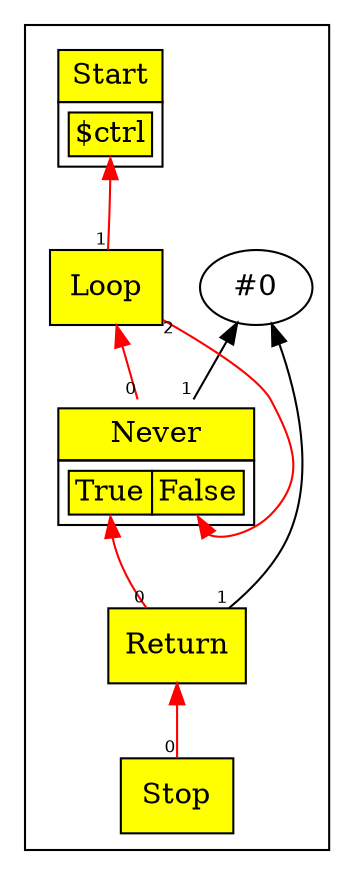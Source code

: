 digraph chapter11 {
/*
while (1) {}
return 0;

*/
	rankdir=BT;
	concentrate="true";
	compound="true";
	subgraph cluster_Nodes {
		Never18 [ shape=plaintext label=<
			<TABLE BORDER="0" CELLBORDER="1" CELLSPACING="0" CELLPADDING="4">
			<TR><TD BGCOLOR="yellow">Never</TD></TR>
			<TR><TD>
				<TABLE BORDER="0" CELLBORDER="1" CELLSPACING="0">
				<TR><TD PORT="p0" BGCOLOR="yellow">True</TD><TD PORT="p1" BGCOLOR="yellow">False</TD></TR>
				</TABLE>
			</TD></TR>
			</TABLE>>
		];
		Start2 [ shape=plaintext label=<
			<TABLE BORDER="0" CELLBORDER="1" CELLSPACING="0" CELLPADDING="4">
			<TR><TD BGCOLOR="yellow">Start</TD></TR>
			<TR><TD>
				<TABLE BORDER="0" CELLBORDER="1" CELLSPACING="0">
				<TR><TD PORT="p0" BGCOLOR="yellow">$ctrl</TD></TR>
				</TABLE>
			</TD></TR>
			</TABLE>>
		];
		Stop3 [ shape=box style=filled fillcolor=yellow label="Stop" ];
		Con_4 [ label="#0" ];
		Return21 [ shape=box style=filled fillcolor=yellow label="Return" ];
		Loop8 [ shape=box style=filled fillcolor=yellow label="Loop" ];
		{ rank=same; Loop8;}
	}
	edge [ fontname=Helvetica, fontsize=8 ];
	Never18 -> Loop8[taillabel=0 color=red];
	Never18 -> Con_4[taillabel=1];
	Stop3 -> Return21[taillabel=0 color=red];
	Return21 -> Never18:p0[taillabel=0 color=red];
	Return21 -> Con_4[taillabel=1];
	Loop8 -> Start2:p0[taillabel=1 color=red];
	Loop8 -> Never18:p1[taillabel=2 color=red constraint=false];
}